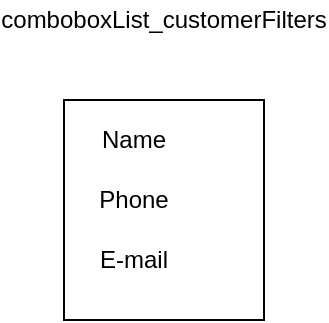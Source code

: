 <mxfile version="14.1.8" type="device"><diagram id="QENdRrqvkAi7hg5aPhtk" name="Page-1"><mxGraphModel dx="852" dy="494" grid="1" gridSize="10" guides="1" tooltips="1" connect="1" arrows="1" fold="1" page="1" pageScale="1" pageWidth="850" pageHeight="1100" math="0" shadow="0"><root><mxCell id="0"/><mxCell id="1" parent="0"/><mxCell id="8MbEtF4qDKvPxd0zbqIF-1" value="" style="rounded=0;whiteSpace=wrap;html=1;" parent="1" vertex="1"><mxGeometry x="320" y="190" width="100" height="110" as="geometry"/></mxCell><mxCell id="kRjuqsfso_zMmctGDAaw-10" value="Name" style="text;html=1;strokeColor=none;fillColor=none;align=center;verticalAlign=middle;whiteSpace=wrap;rounded=0;" vertex="1" parent="1"><mxGeometry x="335" y="200" width="40" height="20" as="geometry"/></mxCell><mxCell id="kRjuqsfso_zMmctGDAaw-11" value="Phone" style="text;html=1;strokeColor=none;fillColor=none;align=center;verticalAlign=middle;whiteSpace=wrap;rounded=0;" vertex="1" parent="1"><mxGeometry x="335" y="230" width="40" height="20" as="geometry"/></mxCell><mxCell id="kRjuqsfso_zMmctGDAaw-12" value="E-mail" style="text;html=1;strokeColor=none;fillColor=none;align=center;verticalAlign=middle;whiteSpace=wrap;rounded=0;" vertex="1" parent="1"><mxGeometry x="335" y="260" width="40" height="20" as="geometry"/></mxCell><mxCell id="kRjuqsfso_zMmctGDAaw-13" value="comboboxList_customerFilters" style="text;html=1;strokeColor=none;fillColor=none;align=center;verticalAlign=middle;whiteSpace=wrap;rounded=0;" vertex="1" parent="1"><mxGeometry x="350" y="140" width="40" height="20" as="geometry"/></mxCell></root></mxGraphModel></diagram></mxfile>